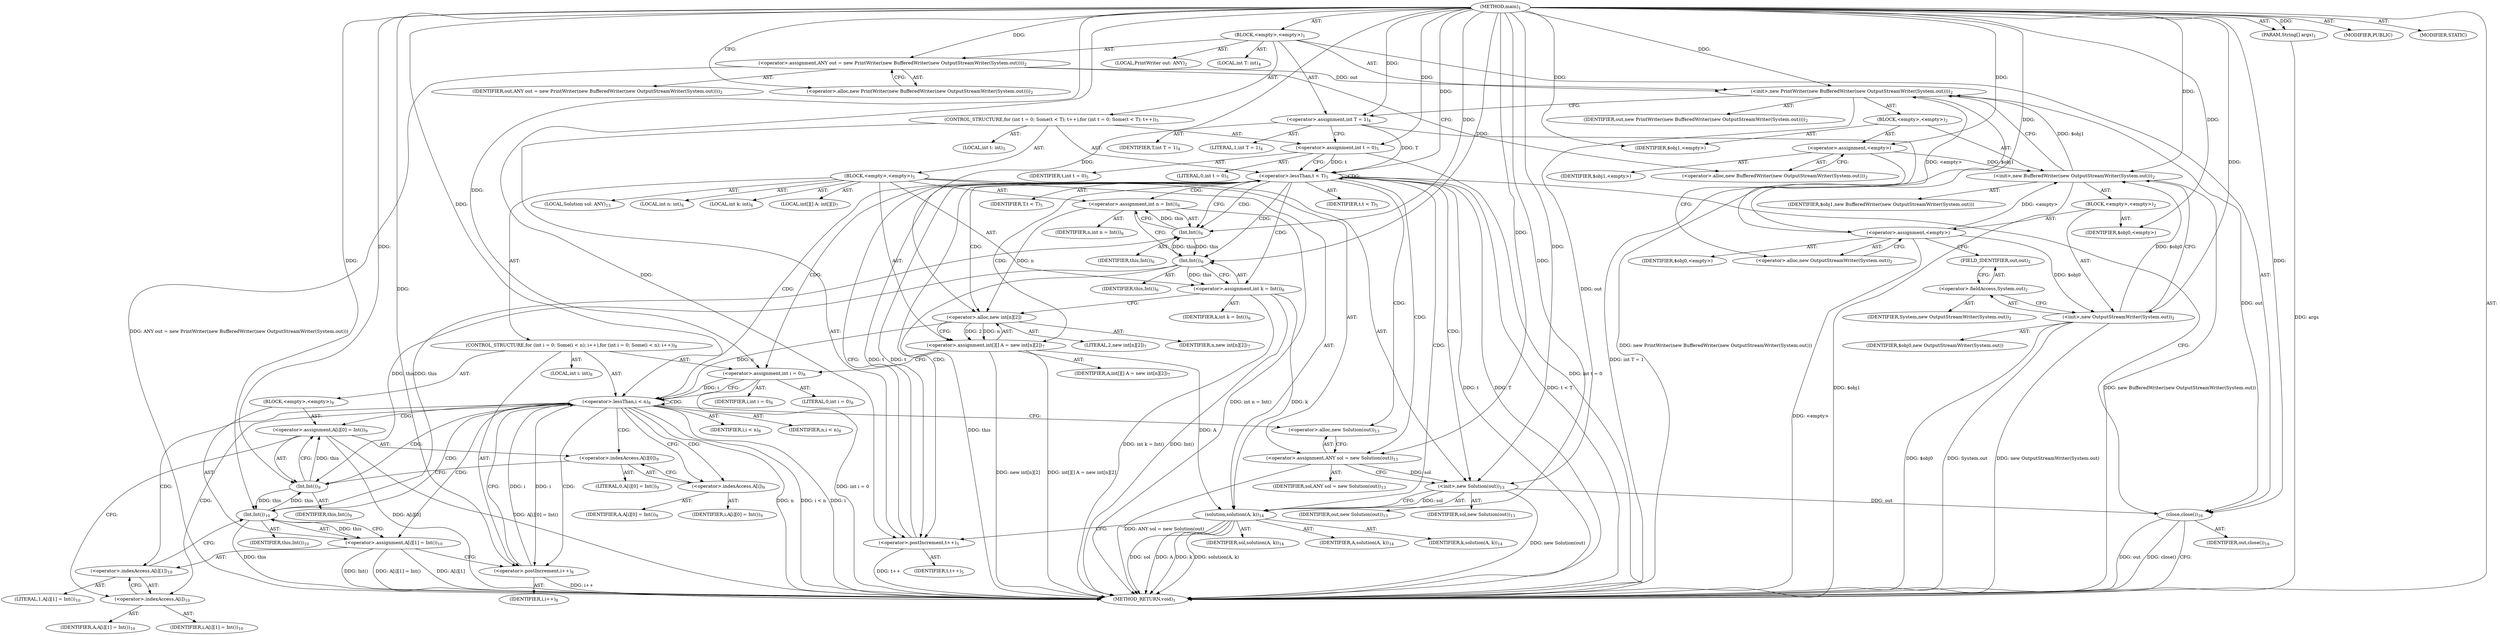 digraph "main" {  
"21" [label = <(METHOD,main)<SUB>1</SUB>> ]
"22" [label = <(PARAM,String[] args)<SUB>1</SUB>> ]
"23" [label = <(BLOCK,&lt;empty&gt;,&lt;empty&gt;)<SUB>1</SUB>> ]
"4" [label = <(LOCAL,PrintWriter out: ANY)<SUB>2</SUB>> ]
"24" [label = <(&lt;operator&gt;.assignment,ANY out = new PrintWriter(new BufferedWriter(new OutputStreamWriter(System.out))))<SUB>2</SUB>> ]
"25" [label = <(IDENTIFIER,out,ANY out = new PrintWriter(new BufferedWriter(new OutputStreamWriter(System.out))))<SUB>2</SUB>> ]
"26" [label = <(&lt;operator&gt;.alloc,new PrintWriter(new BufferedWriter(new OutputStreamWriter(System.out))))<SUB>2</SUB>> ]
"27" [label = <(&lt;init&gt;,new PrintWriter(new BufferedWriter(new OutputStreamWriter(System.out))))<SUB>2</SUB>> ]
"3" [label = <(IDENTIFIER,out,new PrintWriter(new BufferedWriter(new OutputStreamWriter(System.out))))<SUB>2</SUB>> ]
"28" [label = <(BLOCK,&lt;empty&gt;,&lt;empty&gt;)<SUB>2</SUB>> ]
"29" [label = <(&lt;operator&gt;.assignment,&lt;empty&gt;)> ]
"30" [label = <(IDENTIFIER,$obj1,&lt;empty&gt;)> ]
"31" [label = <(&lt;operator&gt;.alloc,new BufferedWriter(new OutputStreamWriter(System.out)))<SUB>2</SUB>> ]
"32" [label = <(&lt;init&gt;,new BufferedWriter(new OutputStreamWriter(System.out)))<SUB>2</SUB>> ]
"33" [label = <(IDENTIFIER,$obj1,new BufferedWriter(new OutputStreamWriter(System.out)))> ]
"34" [label = <(BLOCK,&lt;empty&gt;,&lt;empty&gt;)<SUB>2</SUB>> ]
"35" [label = <(&lt;operator&gt;.assignment,&lt;empty&gt;)> ]
"36" [label = <(IDENTIFIER,$obj0,&lt;empty&gt;)> ]
"37" [label = <(&lt;operator&gt;.alloc,new OutputStreamWriter(System.out))<SUB>2</SUB>> ]
"38" [label = <(&lt;init&gt;,new OutputStreamWriter(System.out))<SUB>2</SUB>> ]
"39" [label = <(IDENTIFIER,$obj0,new OutputStreamWriter(System.out))> ]
"40" [label = <(&lt;operator&gt;.fieldAccess,System.out)<SUB>2</SUB>> ]
"41" [label = <(IDENTIFIER,System,new OutputStreamWriter(System.out))<SUB>2</SUB>> ]
"42" [label = <(FIELD_IDENTIFIER,out,out)<SUB>2</SUB>> ]
"43" [label = <(IDENTIFIER,$obj0,&lt;empty&gt;)> ]
"44" [label = <(IDENTIFIER,$obj1,&lt;empty&gt;)> ]
"45" [label = <(LOCAL,int T: int)<SUB>4</SUB>> ]
"46" [label = <(&lt;operator&gt;.assignment,int T = 1)<SUB>4</SUB>> ]
"47" [label = <(IDENTIFIER,T,int T = 1)<SUB>4</SUB>> ]
"48" [label = <(LITERAL,1,int T = 1)<SUB>4</SUB>> ]
"49" [label = <(CONTROL_STRUCTURE,for (int t = 0; Some(t &lt; T); t++),for (int t = 0; Some(t &lt; T); t++))<SUB>5</SUB>> ]
"50" [label = <(LOCAL,int t: int)<SUB>5</SUB>> ]
"51" [label = <(&lt;operator&gt;.assignment,int t = 0)<SUB>5</SUB>> ]
"52" [label = <(IDENTIFIER,t,int t = 0)<SUB>5</SUB>> ]
"53" [label = <(LITERAL,0,int t = 0)<SUB>5</SUB>> ]
"54" [label = <(&lt;operator&gt;.lessThan,t &lt; T)<SUB>5</SUB>> ]
"55" [label = <(IDENTIFIER,t,t &lt; T)<SUB>5</SUB>> ]
"56" [label = <(IDENTIFIER,T,t &lt; T)<SUB>5</SUB>> ]
"57" [label = <(&lt;operator&gt;.postIncrement,t++)<SUB>5</SUB>> ]
"58" [label = <(IDENTIFIER,t,t++)<SUB>5</SUB>> ]
"59" [label = <(BLOCK,&lt;empty&gt;,&lt;empty&gt;)<SUB>5</SUB>> ]
"60" [label = <(LOCAL,int n: int)<SUB>6</SUB>> ]
"61" [label = <(LOCAL,int k: int)<SUB>6</SUB>> ]
"62" [label = <(&lt;operator&gt;.assignment,int n = Int())<SUB>6</SUB>> ]
"63" [label = <(IDENTIFIER,n,int n = Int())<SUB>6</SUB>> ]
"64" [label = <(Int,Int())<SUB>6</SUB>> ]
"65" [label = <(IDENTIFIER,this,Int())<SUB>6</SUB>> ]
"66" [label = <(&lt;operator&gt;.assignment,int k = Int())<SUB>6</SUB>> ]
"67" [label = <(IDENTIFIER,k,int k = Int())<SUB>6</SUB>> ]
"68" [label = <(Int,Int())<SUB>6</SUB>> ]
"69" [label = <(IDENTIFIER,this,Int())<SUB>6</SUB>> ]
"70" [label = <(LOCAL,int[][] A: int[][])<SUB>7</SUB>> ]
"71" [label = <(&lt;operator&gt;.assignment,int[][] A = new int[n][2])<SUB>7</SUB>> ]
"72" [label = <(IDENTIFIER,A,int[][] A = new int[n][2])<SUB>7</SUB>> ]
"73" [label = <(&lt;operator&gt;.alloc,new int[n][2])> ]
"74" [label = <(IDENTIFIER,n,new int[n][2])<SUB>7</SUB>> ]
"75" [label = <(LITERAL,2,new int[n][2])<SUB>7</SUB>> ]
"76" [label = <(CONTROL_STRUCTURE,for (int i = 0; Some(i &lt; n); i++),for (int i = 0; Some(i &lt; n); i++))<SUB>8</SUB>> ]
"77" [label = <(LOCAL,int i: int)<SUB>8</SUB>> ]
"78" [label = <(&lt;operator&gt;.assignment,int i = 0)<SUB>8</SUB>> ]
"79" [label = <(IDENTIFIER,i,int i = 0)<SUB>8</SUB>> ]
"80" [label = <(LITERAL,0,int i = 0)<SUB>8</SUB>> ]
"81" [label = <(&lt;operator&gt;.lessThan,i &lt; n)<SUB>8</SUB>> ]
"82" [label = <(IDENTIFIER,i,i &lt; n)<SUB>8</SUB>> ]
"83" [label = <(IDENTIFIER,n,i &lt; n)<SUB>8</SUB>> ]
"84" [label = <(&lt;operator&gt;.postIncrement,i++)<SUB>8</SUB>> ]
"85" [label = <(IDENTIFIER,i,i++)<SUB>8</SUB>> ]
"86" [label = <(BLOCK,&lt;empty&gt;,&lt;empty&gt;)<SUB>8</SUB>> ]
"87" [label = <(&lt;operator&gt;.assignment,A[i][0] = Int())<SUB>9</SUB>> ]
"88" [label = <(&lt;operator&gt;.indexAccess,A[i][0])<SUB>9</SUB>> ]
"89" [label = <(&lt;operator&gt;.indexAccess,A[i])<SUB>9</SUB>> ]
"90" [label = <(IDENTIFIER,A,A[i][0] = Int())<SUB>9</SUB>> ]
"91" [label = <(IDENTIFIER,i,A[i][0] = Int())<SUB>9</SUB>> ]
"92" [label = <(LITERAL,0,A[i][0] = Int())<SUB>9</SUB>> ]
"93" [label = <(Int,Int())<SUB>9</SUB>> ]
"94" [label = <(IDENTIFIER,this,Int())<SUB>9</SUB>> ]
"95" [label = <(&lt;operator&gt;.assignment,A[i][1] = Int())<SUB>10</SUB>> ]
"96" [label = <(&lt;operator&gt;.indexAccess,A[i][1])<SUB>10</SUB>> ]
"97" [label = <(&lt;operator&gt;.indexAccess,A[i])<SUB>10</SUB>> ]
"98" [label = <(IDENTIFIER,A,A[i][1] = Int())<SUB>10</SUB>> ]
"99" [label = <(IDENTIFIER,i,A[i][1] = Int())<SUB>10</SUB>> ]
"100" [label = <(LITERAL,1,A[i][1] = Int())<SUB>10</SUB>> ]
"101" [label = <(Int,Int())<SUB>10</SUB>> ]
"102" [label = <(IDENTIFIER,this,Int())<SUB>10</SUB>> ]
"6" [label = <(LOCAL,Solution sol: ANY)<SUB>13</SUB>> ]
"103" [label = <(&lt;operator&gt;.assignment,ANY sol = new Solution(out))<SUB>13</SUB>> ]
"104" [label = <(IDENTIFIER,sol,ANY sol = new Solution(out))<SUB>13</SUB>> ]
"105" [label = <(&lt;operator&gt;.alloc,new Solution(out))<SUB>13</SUB>> ]
"106" [label = <(&lt;init&gt;,new Solution(out))<SUB>13</SUB>> ]
"5" [label = <(IDENTIFIER,sol,new Solution(out))<SUB>13</SUB>> ]
"107" [label = <(IDENTIFIER,out,new Solution(out))<SUB>13</SUB>> ]
"108" [label = <(solution,solution(A, k))<SUB>14</SUB>> ]
"109" [label = <(IDENTIFIER,sol,solution(A, k))<SUB>14</SUB>> ]
"110" [label = <(IDENTIFIER,A,solution(A, k))<SUB>14</SUB>> ]
"111" [label = <(IDENTIFIER,k,solution(A, k))<SUB>14</SUB>> ]
"112" [label = <(close,close())<SUB>16</SUB>> ]
"113" [label = <(IDENTIFIER,out,close())<SUB>16</SUB>> ]
"114" [label = <(MODIFIER,PUBLIC)> ]
"115" [label = <(MODIFIER,STATIC)> ]
"116" [label = <(METHOD_RETURN,void)<SUB>1</SUB>> ]
  "21" -> "22"  [ label = "AST: "] 
  "21" -> "23"  [ label = "AST: "] 
  "21" -> "114"  [ label = "AST: "] 
  "21" -> "115"  [ label = "AST: "] 
  "21" -> "116"  [ label = "AST: "] 
  "23" -> "4"  [ label = "AST: "] 
  "23" -> "24"  [ label = "AST: "] 
  "23" -> "27"  [ label = "AST: "] 
  "23" -> "45"  [ label = "AST: "] 
  "23" -> "46"  [ label = "AST: "] 
  "23" -> "49"  [ label = "AST: "] 
  "23" -> "112"  [ label = "AST: "] 
  "24" -> "25"  [ label = "AST: "] 
  "24" -> "26"  [ label = "AST: "] 
  "27" -> "3"  [ label = "AST: "] 
  "27" -> "28"  [ label = "AST: "] 
  "28" -> "29"  [ label = "AST: "] 
  "28" -> "32"  [ label = "AST: "] 
  "28" -> "44"  [ label = "AST: "] 
  "29" -> "30"  [ label = "AST: "] 
  "29" -> "31"  [ label = "AST: "] 
  "32" -> "33"  [ label = "AST: "] 
  "32" -> "34"  [ label = "AST: "] 
  "34" -> "35"  [ label = "AST: "] 
  "34" -> "38"  [ label = "AST: "] 
  "34" -> "43"  [ label = "AST: "] 
  "35" -> "36"  [ label = "AST: "] 
  "35" -> "37"  [ label = "AST: "] 
  "38" -> "39"  [ label = "AST: "] 
  "38" -> "40"  [ label = "AST: "] 
  "40" -> "41"  [ label = "AST: "] 
  "40" -> "42"  [ label = "AST: "] 
  "46" -> "47"  [ label = "AST: "] 
  "46" -> "48"  [ label = "AST: "] 
  "49" -> "50"  [ label = "AST: "] 
  "49" -> "51"  [ label = "AST: "] 
  "49" -> "54"  [ label = "AST: "] 
  "49" -> "57"  [ label = "AST: "] 
  "49" -> "59"  [ label = "AST: "] 
  "51" -> "52"  [ label = "AST: "] 
  "51" -> "53"  [ label = "AST: "] 
  "54" -> "55"  [ label = "AST: "] 
  "54" -> "56"  [ label = "AST: "] 
  "57" -> "58"  [ label = "AST: "] 
  "59" -> "60"  [ label = "AST: "] 
  "59" -> "61"  [ label = "AST: "] 
  "59" -> "62"  [ label = "AST: "] 
  "59" -> "66"  [ label = "AST: "] 
  "59" -> "70"  [ label = "AST: "] 
  "59" -> "71"  [ label = "AST: "] 
  "59" -> "76"  [ label = "AST: "] 
  "59" -> "6"  [ label = "AST: "] 
  "59" -> "103"  [ label = "AST: "] 
  "59" -> "106"  [ label = "AST: "] 
  "59" -> "108"  [ label = "AST: "] 
  "62" -> "63"  [ label = "AST: "] 
  "62" -> "64"  [ label = "AST: "] 
  "64" -> "65"  [ label = "AST: "] 
  "66" -> "67"  [ label = "AST: "] 
  "66" -> "68"  [ label = "AST: "] 
  "68" -> "69"  [ label = "AST: "] 
  "71" -> "72"  [ label = "AST: "] 
  "71" -> "73"  [ label = "AST: "] 
  "73" -> "74"  [ label = "AST: "] 
  "73" -> "75"  [ label = "AST: "] 
  "76" -> "77"  [ label = "AST: "] 
  "76" -> "78"  [ label = "AST: "] 
  "76" -> "81"  [ label = "AST: "] 
  "76" -> "84"  [ label = "AST: "] 
  "76" -> "86"  [ label = "AST: "] 
  "78" -> "79"  [ label = "AST: "] 
  "78" -> "80"  [ label = "AST: "] 
  "81" -> "82"  [ label = "AST: "] 
  "81" -> "83"  [ label = "AST: "] 
  "84" -> "85"  [ label = "AST: "] 
  "86" -> "87"  [ label = "AST: "] 
  "86" -> "95"  [ label = "AST: "] 
  "87" -> "88"  [ label = "AST: "] 
  "87" -> "93"  [ label = "AST: "] 
  "88" -> "89"  [ label = "AST: "] 
  "88" -> "92"  [ label = "AST: "] 
  "89" -> "90"  [ label = "AST: "] 
  "89" -> "91"  [ label = "AST: "] 
  "93" -> "94"  [ label = "AST: "] 
  "95" -> "96"  [ label = "AST: "] 
  "95" -> "101"  [ label = "AST: "] 
  "96" -> "97"  [ label = "AST: "] 
  "96" -> "100"  [ label = "AST: "] 
  "97" -> "98"  [ label = "AST: "] 
  "97" -> "99"  [ label = "AST: "] 
  "101" -> "102"  [ label = "AST: "] 
  "103" -> "104"  [ label = "AST: "] 
  "103" -> "105"  [ label = "AST: "] 
  "106" -> "5"  [ label = "AST: "] 
  "106" -> "107"  [ label = "AST: "] 
  "108" -> "109"  [ label = "AST: "] 
  "108" -> "110"  [ label = "AST: "] 
  "108" -> "111"  [ label = "AST: "] 
  "112" -> "113"  [ label = "AST: "] 
  "24" -> "31"  [ label = "CFG: "] 
  "27" -> "46"  [ label = "CFG: "] 
  "46" -> "51"  [ label = "CFG: "] 
  "112" -> "116"  [ label = "CFG: "] 
  "26" -> "24"  [ label = "CFG: "] 
  "51" -> "54"  [ label = "CFG: "] 
  "54" -> "64"  [ label = "CFG: "] 
  "54" -> "112"  [ label = "CFG: "] 
  "57" -> "54"  [ label = "CFG: "] 
  "29" -> "37"  [ label = "CFG: "] 
  "32" -> "27"  [ label = "CFG: "] 
  "62" -> "68"  [ label = "CFG: "] 
  "66" -> "73"  [ label = "CFG: "] 
  "71" -> "78"  [ label = "CFG: "] 
  "103" -> "106"  [ label = "CFG: "] 
  "106" -> "108"  [ label = "CFG: "] 
  "108" -> "57"  [ label = "CFG: "] 
  "31" -> "29"  [ label = "CFG: "] 
  "64" -> "62"  [ label = "CFG: "] 
  "68" -> "66"  [ label = "CFG: "] 
  "73" -> "71"  [ label = "CFG: "] 
  "78" -> "81"  [ label = "CFG: "] 
  "81" -> "89"  [ label = "CFG: "] 
  "81" -> "105"  [ label = "CFG: "] 
  "84" -> "81"  [ label = "CFG: "] 
  "105" -> "103"  [ label = "CFG: "] 
  "35" -> "42"  [ label = "CFG: "] 
  "38" -> "32"  [ label = "CFG: "] 
  "87" -> "97"  [ label = "CFG: "] 
  "95" -> "84"  [ label = "CFG: "] 
  "37" -> "35"  [ label = "CFG: "] 
  "40" -> "38"  [ label = "CFG: "] 
  "88" -> "93"  [ label = "CFG: "] 
  "93" -> "87"  [ label = "CFG: "] 
  "96" -> "101"  [ label = "CFG: "] 
  "101" -> "95"  [ label = "CFG: "] 
  "42" -> "40"  [ label = "CFG: "] 
  "89" -> "88"  [ label = "CFG: "] 
  "97" -> "96"  [ label = "CFG: "] 
  "21" -> "26"  [ label = "CFG: "] 
  "22" -> "116"  [ label = "DDG: args"] 
  "24" -> "116"  [ label = "DDG: ANY out = new PrintWriter(new BufferedWriter(new OutputStreamWriter(System.out)))"] 
  "32" -> "116"  [ label = "DDG: $obj1"] 
  "35" -> "116"  [ label = "DDG: &lt;empty&gt;"] 
  "38" -> "116"  [ label = "DDG: $obj0"] 
  "38" -> "116"  [ label = "DDG: System.out"] 
  "38" -> "116"  [ label = "DDG: new OutputStreamWriter(System.out)"] 
  "32" -> "116"  [ label = "DDG: new BufferedWriter(new OutputStreamWriter(System.out))"] 
  "27" -> "116"  [ label = "DDG: new PrintWriter(new BufferedWriter(new OutputStreamWriter(System.out)))"] 
  "46" -> "116"  [ label = "DDG: int T = 1"] 
  "51" -> "116"  [ label = "DDG: int t = 0"] 
  "54" -> "116"  [ label = "DDG: t"] 
  "54" -> "116"  [ label = "DDG: T"] 
  "54" -> "116"  [ label = "DDG: t &lt; T"] 
  "112" -> "116"  [ label = "DDG: out"] 
  "112" -> "116"  [ label = "DDG: close()"] 
  "62" -> "116"  [ label = "DDG: int n = Int()"] 
  "68" -> "116"  [ label = "DDG: this"] 
  "66" -> "116"  [ label = "DDG: Int()"] 
  "66" -> "116"  [ label = "DDG: int k = Int()"] 
  "71" -> "116"  [ label = "DDG: new int[n][2]"] 
  "71" -> "116"  [ label = "DDG: int[][] A = new int[n][2]"] 
  "78" -> "116"  [ label = "DDG: int i = 0"] 
  "81" -> "116"  [ label = "DDG: i"] 
  "81" -> "116"  [ label = "DDG: n"] 
  "81" -> "116"  [ label = "DDG: i &lt; n"] 
  "103" -> "116"  [ label = "DDG: ANY sol = new Solution(out)"] 
  "106" -> "116"  [ label = "DDG: new Solution(out)"] 
  "108" -> "116"  [ label = "DDG: sol"] 
  "108" -> "116"  [ label = "DDG: A"] 
  "108" -> "116"  [ label = "DDG: k"] 
  "108" -> "116"  [ label = "DDG: solution(A, k)"] 
  "57" -> "116"  [ label = "DDG: t++"] 
  "87" -> "116"  [ label = "DDG: A[i][0]"] 
  "87" -> "116"  [ label = "DDG: A[i][0] = Int()"] 
  "95" -> "116"  [ label = "DDG: A[i][1]"] 
  "101" -> "116"  [ label = "DDG: this"] 
  "95" -> "116"  [ label = "DDG: Int()"] 
  "95" -> "116"  [ label = "DDG: A[i][1] = Int()"] 
  "84" -> "116"  [ label = "DDG: i++"] 
  "21" -> "22"  [ label = "DDG: "] 
  "21" -> "24"  [ label = "DDG: "] 
  "21" -> "46"  [ label = "DDG: "] 
  "24" -> "27"  [ label = "DDG: out"] 
  "21" -> "27"  [ label = "DDG: "] 
  "35" -> "27"  [ label = "DDG: &lt;empty&gt;"] 
  "32" -> "27"  [ label = "DDG: $obj1"] 
  "21" -> "51"  [ label = "DDG: "] 
  "27" -> "112"  [ label = "DDG: out"] 
  "106" -> "112"  [ label = "DDG: out"] 
  "21" -> "112"  [ label = "DDG: "] 
  "21" -> "29"  [ label = "DDG: "] 
  "21" -> "44"  [ label = "DDG: "] 
  "51" -> "54"  [ label = "DDG: t"] 
  "57" -> "54"  [ label = "DDG: t"] 
  "21" -> "54"  [ label = "DDG: "] 
  "46" -> "54"  [ label = "DDG: T"] 
  "54" -> "57"  [ label = "DDG: t"] 
  "21" -> "57"  [ label = "DDG: "] 
  "64" -> "62"  [ label = "DDG: this"] 
  "68" -> "66"  [ label = "DDG: this"] 
  "73" -> "71"  [ label = "DDG: n"] 
  "73" -> "71"  [ label = "DDG: 2"] 
  "21" -> "103"  [ label = "DDG: "] 
  "29" -> "32"  [ label = "DDG: $obj1"] 
  "21" -> "32"  [ label = "DDG: "] 
  "35" -> "32"  [ label = "DDG: &lt;empty&gt;"] 
  "38" -> "32"  [ label = "DDG: $obj0"] 
  "21" -> "78"  [ label = "DDG: "] 
  "103" -> "106"  [ label = "DDG: sol"] 
  "21" -> "106"  [ label = "DDG: "] 
  "27" -> "106"  [ label = "DDG: out"] 
  "106" -> "108"  [ label = "DDG: sol"] 
  "21" -> "108"  [ label = "DDG: "] 
  "71" -> "108"  [ label = "DDG: A"] 
  "66" -> "108"  [ label = "DDG: k"] 
  "21" -> "35"  [ label = "DDG: "] 
  "21" -> "43"  [ label = "DDG: "] 
  "68" -> "64"  [ label = "DDG: this"] 
  "101" -> "64"  [ label = "DDG: this"] 
  "21" -> "64"  [ label = "DDG: "] 
  "64" -> "68"  [ label = "DDG: this"] 
  "21" -> "68"  [ label = "DDG: "] 
  "62" -> "73"  [ label = "DDG: n"] 
  "21" -> "73"  [ label = "DDG: "] 
  "78" -> "81"  [ label = "DDG: i"] 
  "84" -> "81"  [ label = "DDG: i"] 
  "21" -> "81"  [ label = "DDG: "] 
  "73" -> "81"  [ label = "DDG: n"] 
  "81" -> "84"  [ label = "DDG: i"] 
  "21" -> "84"  [ label = "DDG: "] 
  "93" -> "87"  [ label = "DDG: this"] 
  "101" -> "95"  [ label = "DDG: this"] 
  "35" -> "38"  [ label = "DDG: $obj0"] 
  "21" -> "38"  [ label = "DDG: "] 
  "68" -> "93"  [ label = "DDG: this"] 
  "101" -> "93"  [ label = "DDG: this"] 
  "21" -> "93"  [ label = "DDG: "] 
  "93" -> "101"  [ label = "DDG: this"] 
  "21" -> "101"  [ label = "DDG: "] 
  "54" -> "68"  [ label = "CDG: "] 
  "54" -> "73"  [ label = "CDG: "] 
  "54" -> "64"  [ label = "CDG: "] 
  "54" -> "57"  [ label = "CDG: "] 
  "54" -> "66"  [ label = "CDG: "] 
  "54" -> "81"  [ label = "CDG: "] 
  "54" -> "103"  [ label = "CDG: "] 
  "54" -> "106"  [ label = "CDG: "] 
  "54" -> "54"  [ label = "CDG: "] 
  "54" -> "71"  [ label = "CDG: "] 
  "54" -> "105"  [ label = "CDG: "] 
  "54" -> "108"  [ label = "CDG: "] 
  "54" -> "78"  [ label = "CDG: "] 
  "54" -> "62"  [ label = "CDG: "] 
  "81" -> "96"  [ label = "CDG: "] 
  "81" -> "89"  [ label = "CDG: "] 
  "81" -> "81"  [ label = "CDG: "] 
  "81" -> "84"  [ label = "CDG: "] 
  "81" -> "95"  [ label = "CDG: "] 
  "81" -> "87"  [ label = "CDG: "] 
  "81" -> "97"  [ label = "CDG: "] 
  "81" -> "93"  [ label = "CDG: "] 
  "81" -> "101"  [ label = "CDG: "] 
  "81" -> "88"  [ label = "CDG: "] 
}
